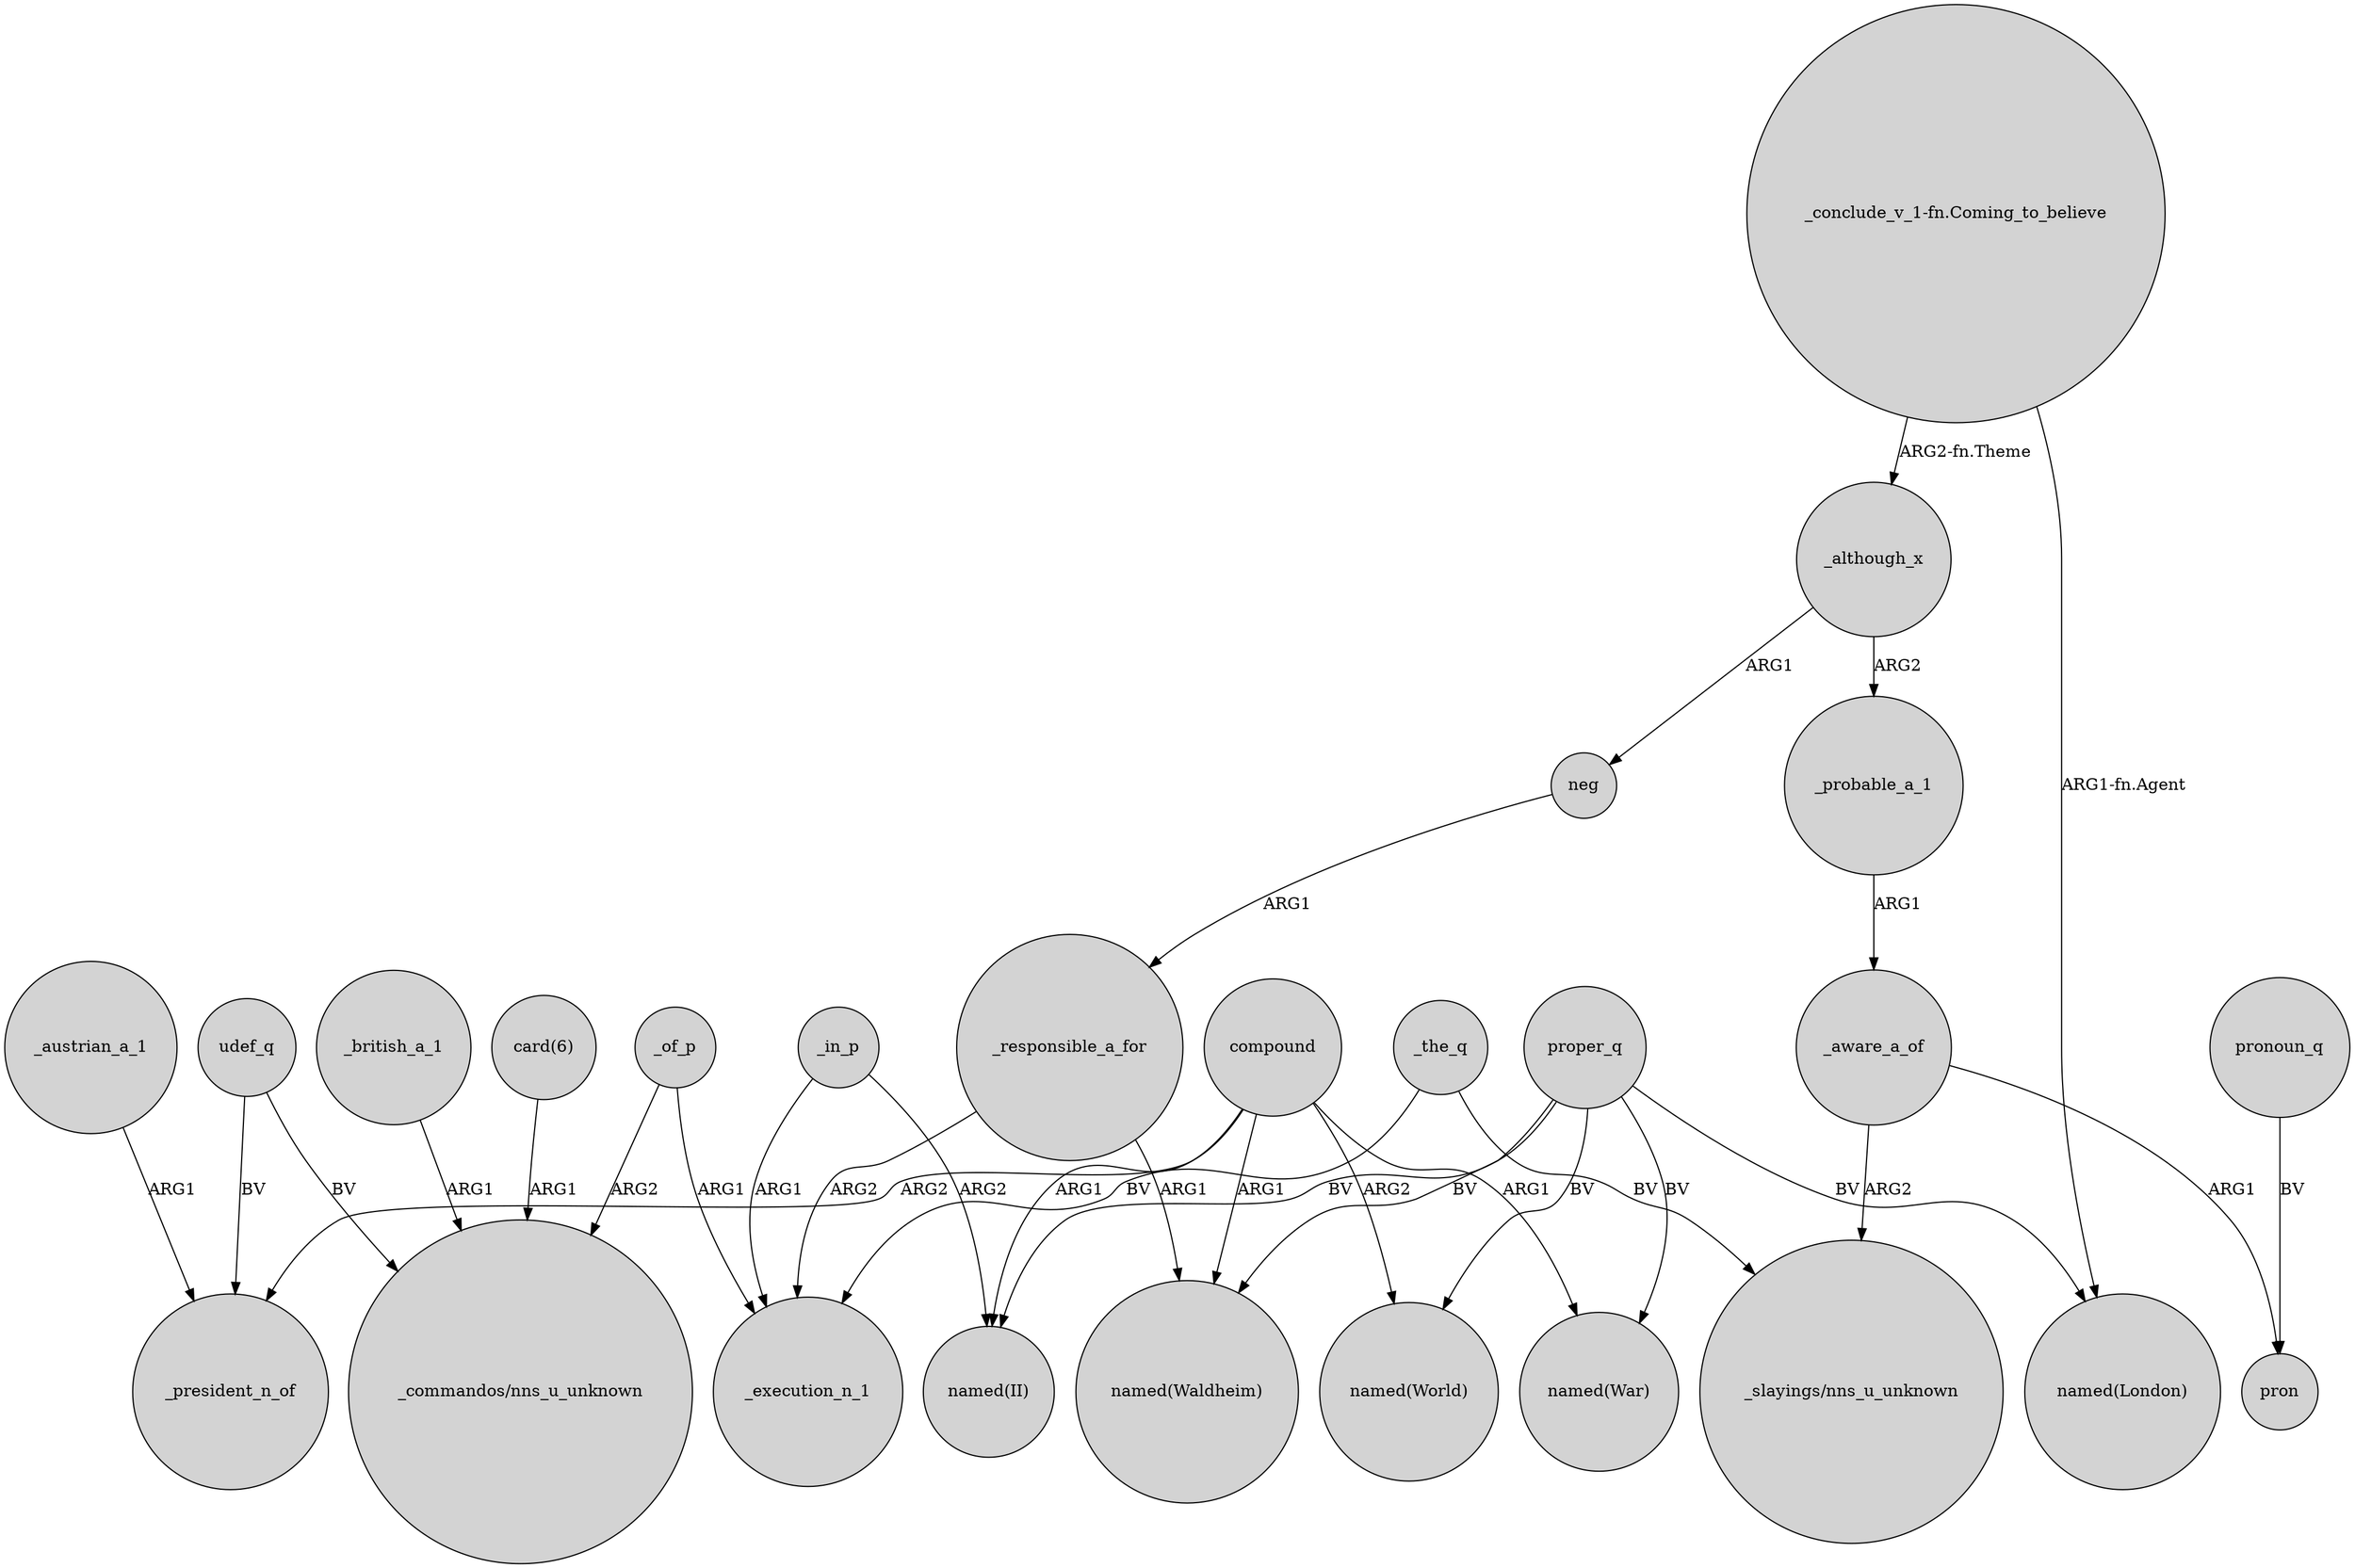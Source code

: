 digraph {
	node [shape=circle style=filled]
	_in_p -> "named(II)" [label=ARG2]
	compound -> "named(II)" [label=ARG1]
	_austrian_a_1 -> _president_n_of [label=ARG1]
	compound -> _president_n_of [label=ARG2]
	_british_a_1 -> "_commandos/nns_u_unknown" [label=ARG1]
	_in_p -> _execution_n_1 [label=ARG1]
	proper_q -> "named(II)" [label=BV]
	_probable_a_1 -> _aware_a_of [label=ARG1]
	compound -> "named(Waldheim)" [label=ARG1]
	_aware_a_of -> "_slayings/nns_u_unknown" [label=ARG2]
	_although_x -> neg [label=ARG1]
	_responsible_a_for -> _execution_n_1 [label=ARG2]
	pronoun_q -> pron [label=BV]
	"_conclude_v_1-fn.Coming_to_believe" -> "named(London)" [label="ARG1-fn.Agent"]
	udef_q -> _president_n_of [label=BV]
	compound -> "named(World)" [label=ARG2]
	_the_q -> "_slayings/nns_u_unknown" [label=BV]
	proper_q -> "named(World)" [label=BV]
	_responsible_a_for -> "named(Waldheim)" [label=ARG1]
	"_conclude_v_1-fn.Coming_to_believe" -> _although_x [label="ARG2-fn.Theme"]
	_although_x -> _probable_a_1 [label=ARG2]
	compound -> "named(War)" [label=ARG1]
	proper_q -> "named(London)" [label=BV]
	proper_q -> "named(Waldheim)" [label=BV]
	proper_q -> "named(War)" [label=BV]
	_aware_a_of -> pron [label=ARG1]
	_of_p -> _execution_n_1 [label=ARG1]
	neg -> _responsible_a_for [label=ARG1]
	_of_p -> "_commandos/nns_u_unknown" [label=ARG2]
	udef_q -> "_commandos/nns_u_unknown" [label=BV]
	"card(6)" -> "_commandos/nns_u_unknown" [label=ARG1]
	_the_q -> _execution_n_1 [label=BV]
}
